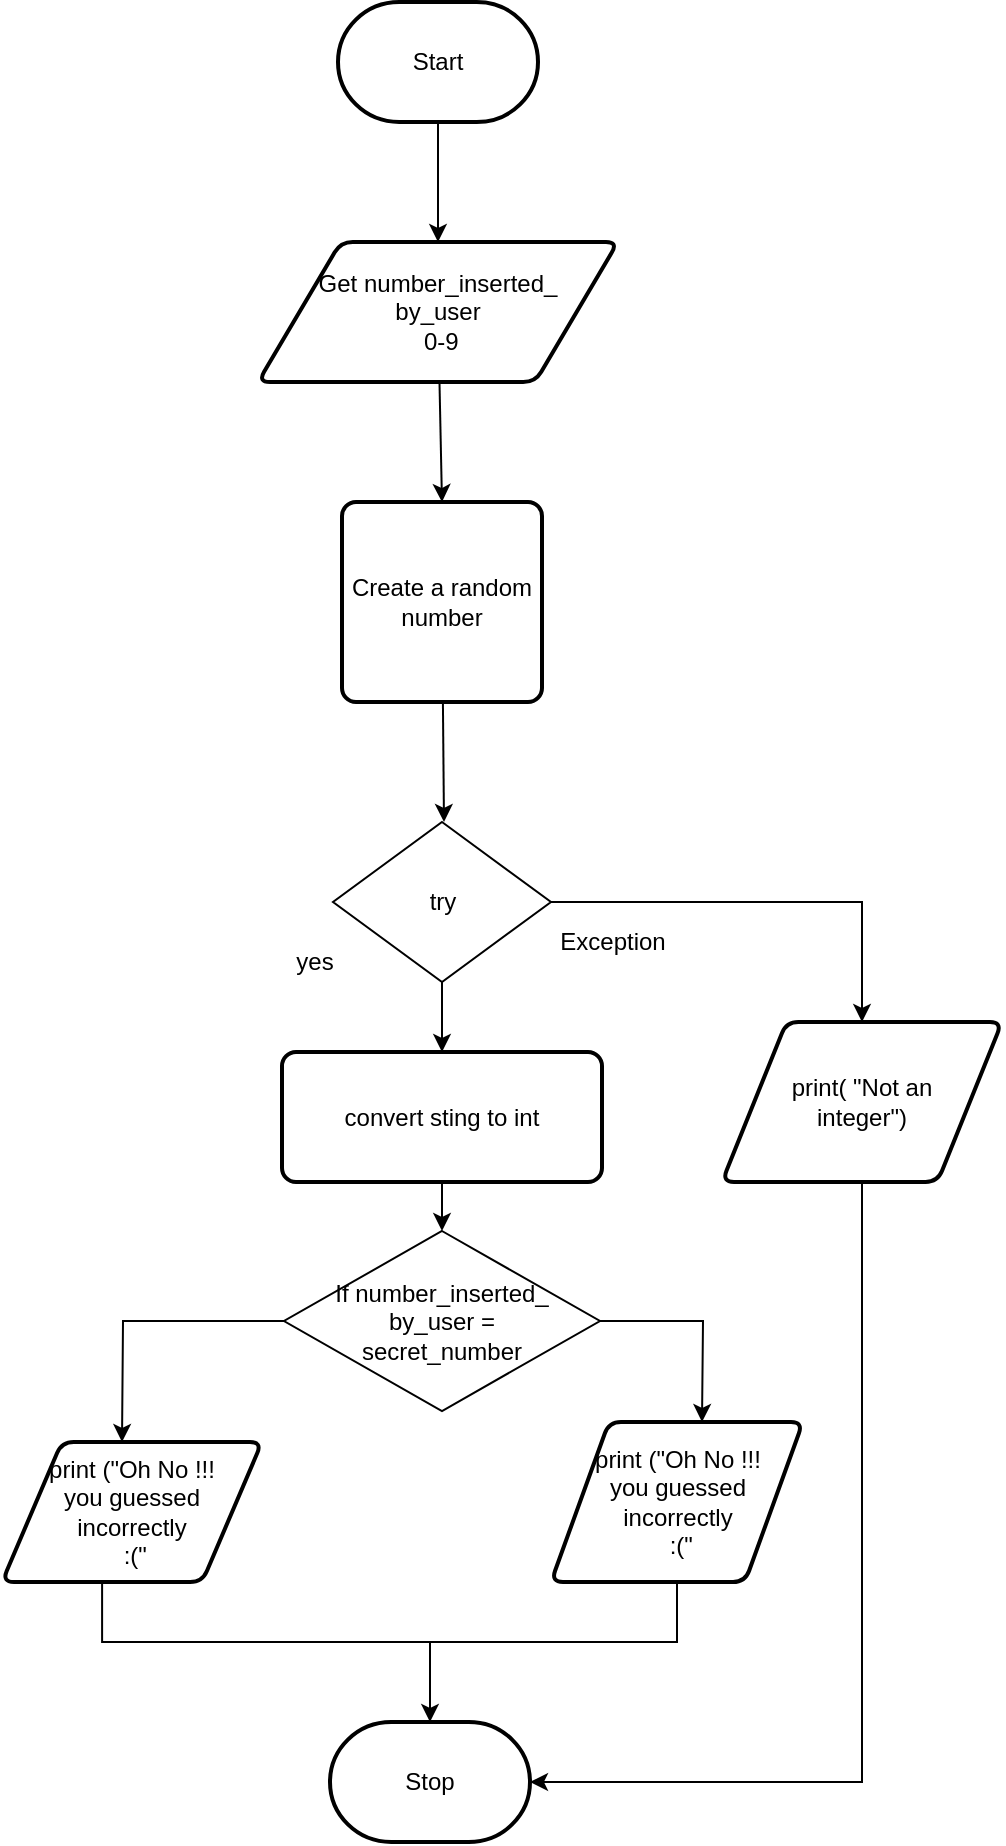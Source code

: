 <mxfile>
    <diagram id="pBK1guH4bu_zmOCUXD5L" name="Top Down">
        <mxGraphModel dx="594" dy="1730" grid="1" gridSize="10" guides="1" tooltips="1" connect="1" arrows="1" fold="1" page="1" pageScale="1" pageWidth="827" pageHeight="1169" math="0" shadow="0">
            <root>
                <mxCell id="0"/>
                <mxCell id="1" parent="0"/>
                <mxCell id="7" style="edgeStyle=none;html=1;" parent="1" source="2" target="3" edge="1">
                    <mxGeometry relative="1" as="geometry"/>
                </mxCell>
                <mxCell id="2" value="Start" style="strokeWidth=2;html=1;shape=mxgraph.flowchart.terminator;whiteSpace=wrap;" parent="1" vertex="1">
                    <mxGeometry x="368" y="-30" width="100" height="60" as="geometry"/>
                </mxCell>
                <mxCell id="8" style="edgeStyle=none;html=1;" parent="1" source="3" edge="1">
                    <mxGeometry relative="1" as="geometry">
                        <mxPoint x="420" y="220" as="targetPoint"/>
                    </mxGeometry>
                </mxCell>
                <mxCell id="3" value="Get number_inserted_&lt;br&gt;by_user&lt;br&gt;&amp;nbsp;0-9" style="shape=parallelogram;html=1;strokeWidth=2;perimeter=parallelogramPerimeter;whiteSpace=wrap;rounded=1;arcSize=12;size=0.23;" parent="1" vertex="1">
                    <mxGeometry x="328" y="90" width="180" height="70" as="geometry"/>
                </mxCell>
                <mxCell id="42" style="edgeStyle=elbowEdgeStyle;rounded=0;html=1;fontSize=18;" parent="1" target="28" edge="1">
                    <mxGeometry relative="1" as="geometry">
                        <mxPoint x="414" y="790" as="sourcePoint"/>
                    </mxGeometry>
                </mxCell>
                <mxCell id="28" value="Stop" style="strokeWidth=2;html=1;shape=mxgraph.flowchart.terminator;whiteSpace=wrap;" parent="1" vertex="1">
                    <mxGeometry x="364" y="830" width="100" height="60" as="geometry"/>
                </mxCell>
                <mxCell id="34" style="edgeStyle=none;html=1;" parent="1" source="33" edge="1">
                    <mxGeometry relative="1" as="geometry">
                        <mxPoint x="421" y="380" as="targetPoint"/>
                    </mxGeometry>
                </mxCell>
                <mxCell id="33" value="Create a random number" style="rounded=1;whiteSpace=wrap;html=1;absoluteArcSize=1;arcSize=14;strokeWidth=2;" parent="1" vertex="1">
                    <mxGeometry x="370" y="220" width="100" height="100" as="geometry"/>
                </mxCell>
                <mxCell id="41" style="edgeStyle=elbowEdgeStyle;html=1;fontSize=18;entryX=1;entryY=0.5;entryDx=0;entryDy=0;entryPerimeter=0;rounded=0;" parent="1" source="37" target="28" edge="1">
                    <mxGeometry relative="1" as="geometry">
                        <mxPoint x="630" y="750" as="targetPoint"/>
                        <Array as="points">
                            <mxPoint x="630" y="680"/>
                            <mxPoint x="640" y="680"/>
                            <mxPoint x="630" y="570"/>
                            <mxPoint x="740" y="660"/>
                        </Array>
                    </mxGeometry>
                </mxCell>
                <mxCell id="37" value="print( &quot;Not an &lt;br&gt;integer&quot;)" style="shape=parallelogram;html=1;strokeWidth=2;perimeter=parallelogramPerimeter;whiteSpace=wrap;rounded=1;arcSize=12;size=0.23;" parent="1" vertex="1">
                    <mxGeometry x="560" y="480" width="140" height="80" as="geometry"/>
                </mxCell>
                <mxCell id="48" style="edgeStyle=none;html=1;entryX=0.5;entryY=0;entryDx=0;entryDy=0;" edge="1" parent="1" source="46" target="65">
                    <mxGeometry relative="1" as="geometry">
                        <mxPoint x="420" y="490" as="targetPoint"/>
                    </mxGeometry>
                </mxCell>
                <mxCell id="52" style="edgeStyle=orthogonalEdgeStyle;html=1;rounded=0;" edge="1" parent="1" source="46" target="37">
                    <mxGeometry relative="1" as="geometry">
                        <mxPoint x="660" y="470" as="targetPoint"/>
                        <Array as="points">
                            <mxPoint x="630" y="420"/>
                        </Array>
                    </mxGeometry>
                </mxCell>
                <mxCell id="46" value="try" style="rhombus;whiteSpace=wrap;html=1;" vertex="1" parent="1">
                    <mxGeometry x="365.5" y="380" width="109" height="80" as="geometry"/>
                </mxCell>
                <mxCell id="53" style="edgeStyle=orthogonalEdgeStyle;rounded=0;html=1;" edge="1" parent="1" source="45">
                    <mxGeometry relative="1" as="geometry">
                        <mxPoint x="260" y="690" as="targetPoint"/>
                    </mxGeometry>
                </mxCell>
                <mxCell id="56" style="edgeStyle=orthogonalEdgeStyle;rounded=0;html=1;" edge="1" parent="1" source="45">
                    <mxGeometry relative="1" as="geometry">
                        <mxPoint x="550" y="680" as="targetPoint"/>
                    </mxGeometry>
                </mxCell>
                <mxCell id="45" value="If number_inserted_&lt;br&gt;by_user = &lt;br&gt;secret_number" style="rhombus;whiteSpace=wrap;html=1;" vertex="1" parent="1">
                    <mxGeometry x="341" y="584.5" width="158" height="90" as="geometry"/>
                </mxCell>
                <mxCell id="50" value="Exception" style="text;html=1;align=center;verticalAlign=middle;resizable=0;points=[];autosize=1;strokeColor=none;fillColor=none;" vertex="1" parent="1">
                    <mxGeometry x="470" y="430" width="70" height="20" as="geometry"/>
                </mxCell>
                <mxCell id="51" value="yes" style="text;html=1;align=center;verticalAlign=middle;resizable=0;points=[];autosize=1;strokeColor=none;fillColor=none;" vertex="1" parent="1">
                    <mxGeometry x="341" y="440" width="30" height="20" as="geometry"/>
                </mxCell>
                <mxCell id="54" value="print (&quot;Oh No !!! &lt;br&gt;you guessed &lt;br&gt;incorrectly&lt;br&gt;&amp;nbsp;:(&quot;" style="shape=parallelogram;html=1;strokeWidth=2;perimeter=parallelogramPerimeter;whiteSpace=wrap;rounded=1;arcSize=12;size=0.23;" vertex="1" parent="1">
                    <mxGeometry x="200" y="690" width="130" height="70" as="geometry"/>
                </mxCell>
                <mxCell id="55" value="print (&quot;Oh No !!! &lt;br&gt;you guessed &lt;br&gt;incorrectly&lt;br&gt;&amp;nbsp;:(&quot;" style="shape=parallelogram;html=1;strokeWidth=2;perimeter=parallelogramPerimeter;whiteSpace=wrap;rounded=1;arcSize=12;size=0.23;" vertex="1" parent="1">
                    <mxGeometry x="474.5" y="680" width="126" height="80" as="geometry"/>
                </mxCell>
                <mxCell id="69" style="edgeStyle=orthogonalEdgeStyle;rounded=0;html=1;" edge="1" parent="1" source="65" target="45">
                    <mxGeometry relative="1" as="geometry">
                        <Array as="points">
                            <mxPoint x="419" y="620"/>
                            <mxPoint x="419" y="620"/>
                        </Array>
                    </mxGeometry>
                </mxCell>
                <mxCell id="65" value="convert sting to int" style="rounded=1;whiteSpace=wrap;html=1;absoluteArcSize=1;arcSize=14;strokeWidth=2;" vertex="1" parent="1">
                    <mxGeometry x="340" y="495" width="160" height="65" as="geometry"/>
                </mxCell>
                <mxCell id="74" value="" style="endArrow=none;html=1;rounded=0;edgeStyle=elbowEdgeStyle;elbow=vertical;entryX=0.5;entryY=1;entryDx=0;entryDy=0;exitX=0.385;exitY=1;exitDx=0;exitDy=0;exitPerimeter=0;" edge="1" parent="1" source="54" target="55">
                    <mxGeometry width="50" height="50" relative="1" as="geometry">
                        <mxPoint x="249" y="790" as="sourcePoint"/>
                        <mxPoint x="579" y="790" as="targetPoint"/>
                        <Array as="points">
                            <mxPoint x="410" y="790"/>
                            <mxPoint x="265" y="790"/>
                            <mxPoint x="390" y="790"/>
                        </Array>
                    </mxGeometry>
                </mxCell>
            </root>
        </mxGraphModel>
    </diagram>
</mxfile>